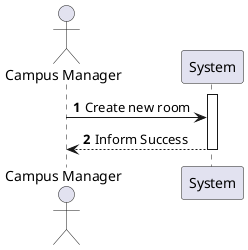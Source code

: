 @startuml
'https://plantuml.com/sequence-diagram

autonumber
actor "Campus Manager" as CM


activate System
CM -> System: Create new room 
CM <-- System: Inform Success
deactivate System

@enduml